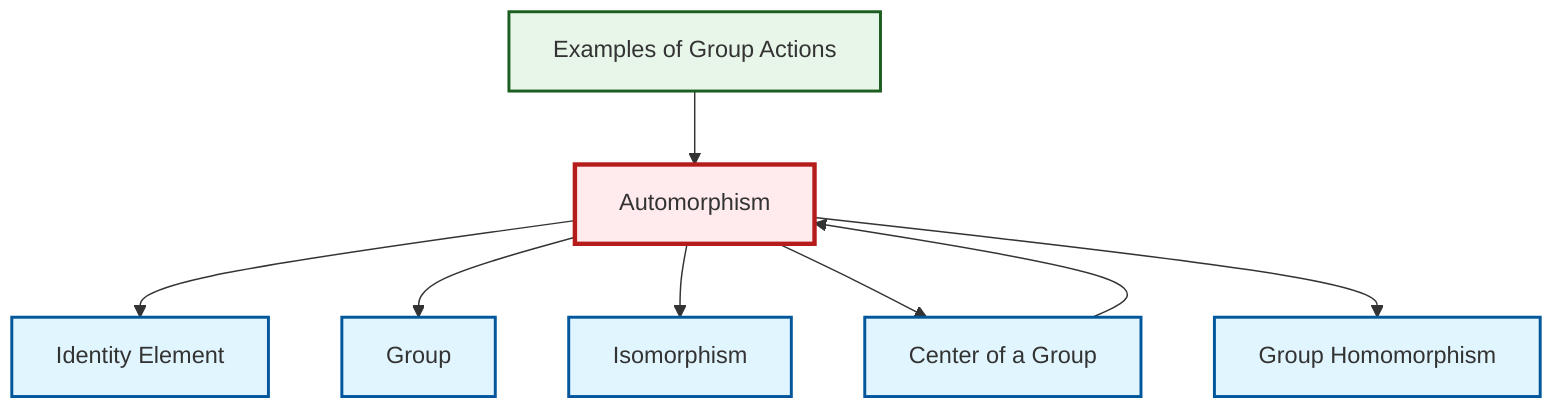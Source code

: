 graph TD
    classDef definition fill:#e1f5fe,stroke:#01579b,stroke-width:2px
    classDef theorem fill:#f3e5f5,stroke:#4a148c,stroke-width:2px
    classDef axiom fill:#fff3e0,stroke:#e65100,stroke-width:2px
    classDef example fill:#e8f5e9,stroke:#1b5e20,stroke-width:2px
    classDef current fill:#ffebee,stroke:#b71c1c,stroke-width:3px
    def-group["Group"]:::definition
    ex-group-action-examples["Examples of Group Actions"]:::example
    def-automorphism["Automorphism"]:::definition
    def-homomorphism["Group Homomorphism"]:::definition
    def-identity-element["Identity Element"]:::definition
    def-center-of-group["Center of a Group"]:::definition
    def-isomorphism["Isomorphism"]:::definition
    def-automorphism --> def-identity-element
    def-automorphism --> def-group
    def-automorphism --> def-isomorphism
    def-automorphism --> def-center-of-group
    ex-group-action-examples --> def-automorphism
    def-center-of-group --> def-automorphism
    def-automorphism --> def-homomorphism
    class def-automorphism current